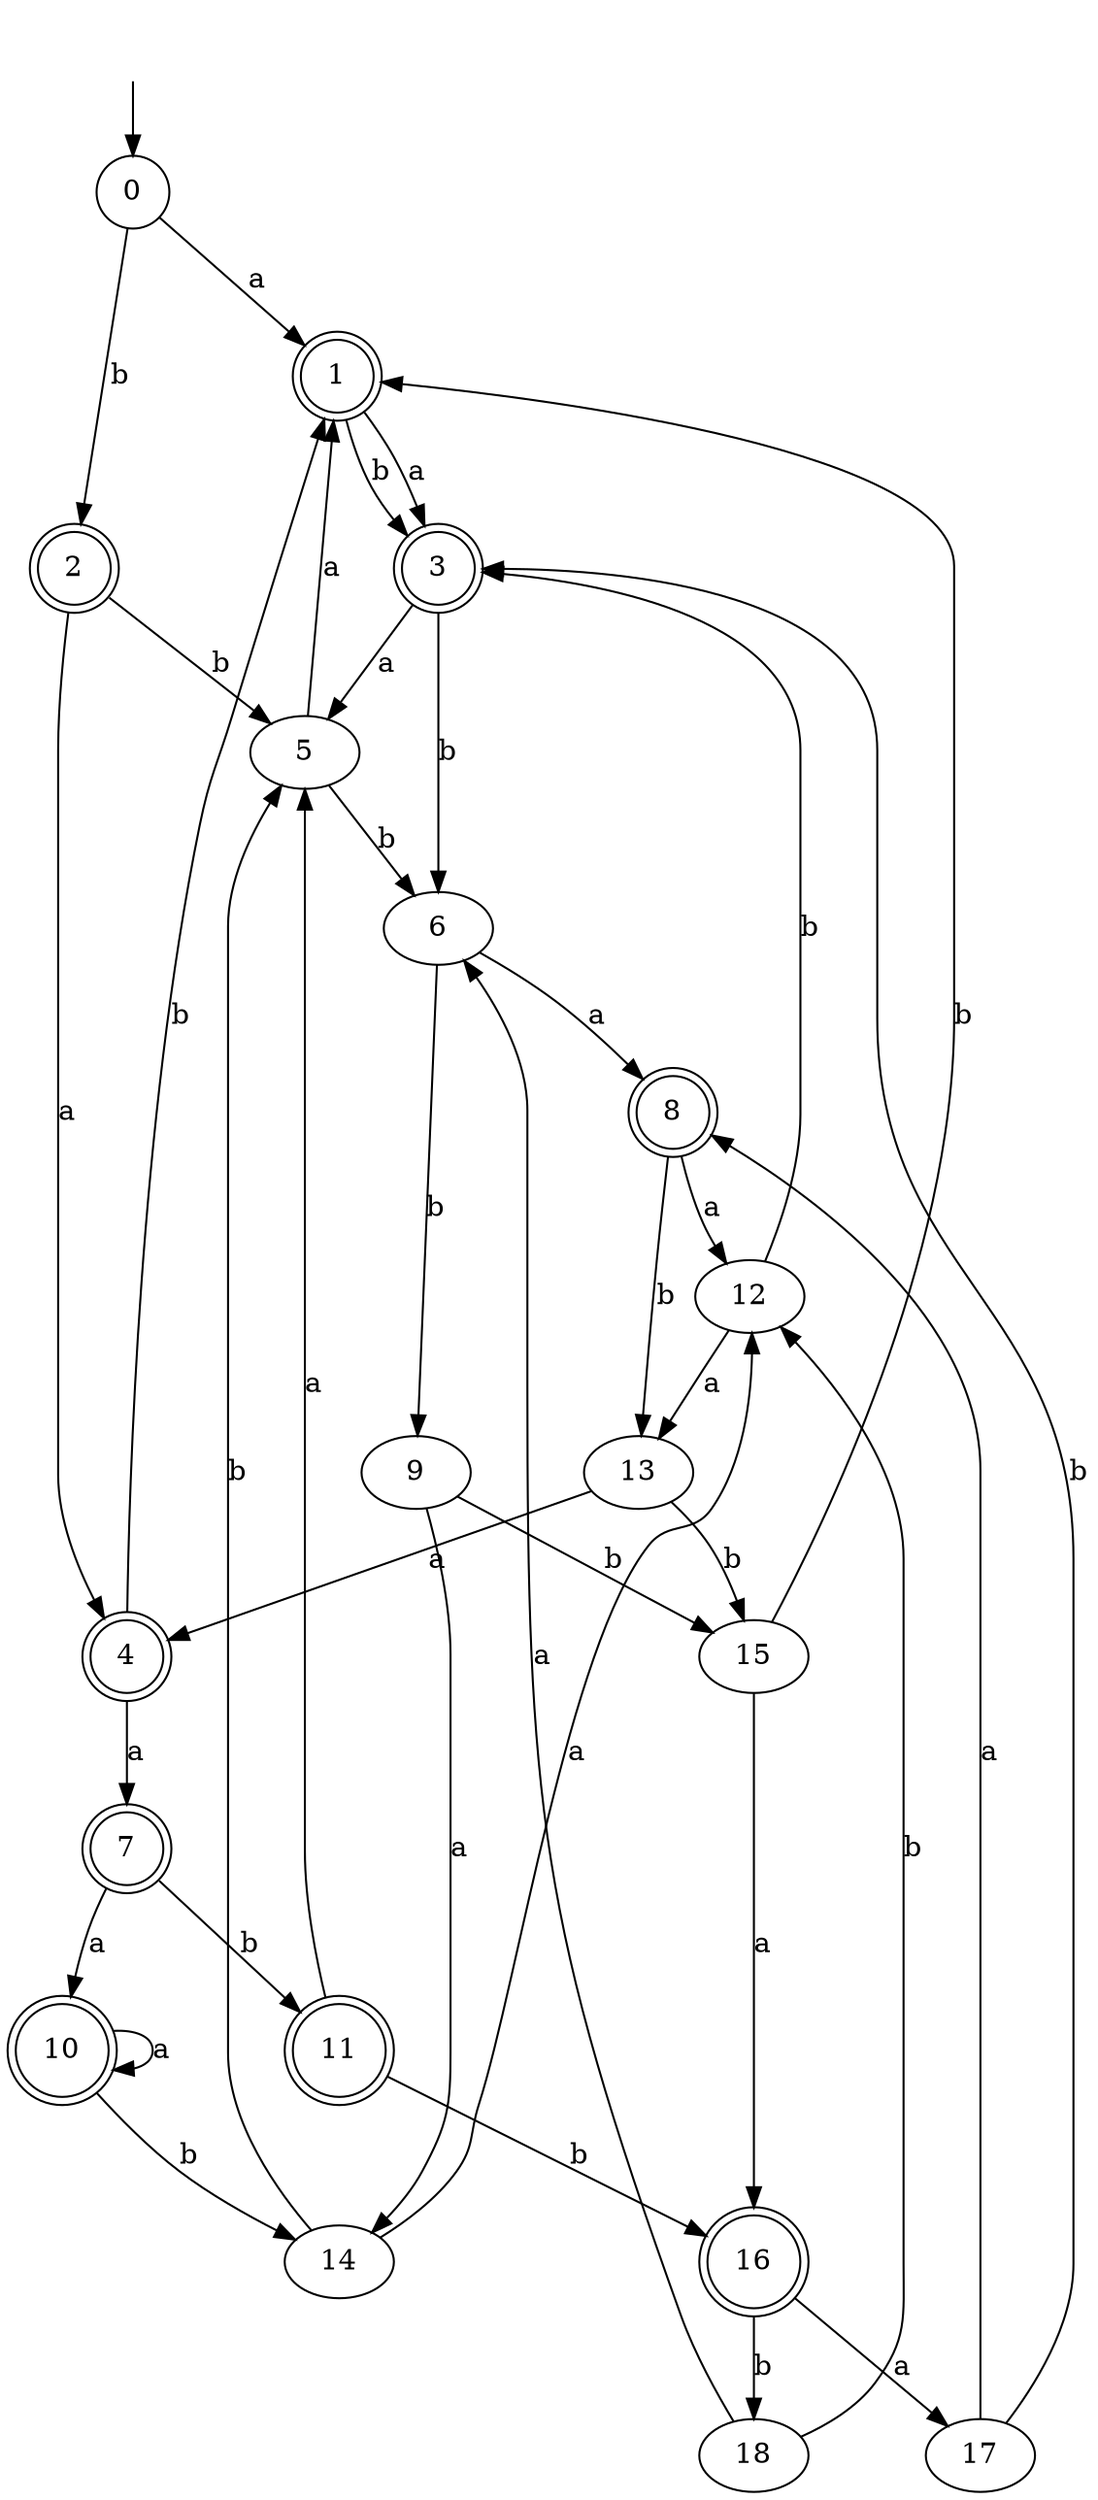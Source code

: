 digraph RandomDFA {
  __start0 [label="", shape=none];
  __start0 -> 0 [label=""];
  0 [shape=circle]
  0 -> 1 [label="a"]
  0 -> 2 [label="b"]
  1 [shape=doublecircle]
  1 -> 3 [label="a"]
  1 -> 3 [label="b"]
  2 [shape=doublecircle]
  2 -> 4 [label="a"]
  2 -> 5 [label="b"]
  3 [shape=doublecircle]
  3 -> 5 [label="a"]
  3 -> 6 [label="b"]
  4 [shape=doublecircle]
  4 -> 7 [label="a"]
  4 -> 1 [label="b"]
  5
  5 -> 1 [label="a"]
  5 -> 6 [label="b"]
  6
  6 -> 8 [label="a"]
  6 -> 9 [label="b"]
  7 [shape=doublecircle]
  7 -> 10 [label="a"]
  7 -> 11 [label="b"]
  8 [shape=doublecircle]
  8 -> 12 [label="a"]
  8 -> 13 [label="b"]
  9
  9 -> 14 [label="a"]
  9 -> 15 [label="b"]
  10 [shape=doublecircle]
  10 -> 10 [label="a"]
  10 -> 14 [label="b"]
  11 [shape=doublecircle]
  11 -> 5 [label="a"]
  11 -> 16 [label="b"]
  12
  12 -> 13 [label="a"]
  12 -> 3 [label="b"]
  13
  13 -> 4 [label="a"]
  13 -> 15 [label="b"]
  14
  14 -> 12 [label="a"]
  14 -> 5 [label="b"]
  15
  15 -> 16 [label="a"]
  15 -> 1 [label="b"]
  16 [shape=doublecircle]
  16 -> 17 [label="a"]
  16 -> 18 [label="b"]
  17
  17 -> 8 [label="a"]
  17 -> 3 [label="b"]
  18
  18 -> 6 [label="a"]
  18 -> 12 [label="b"]
}
